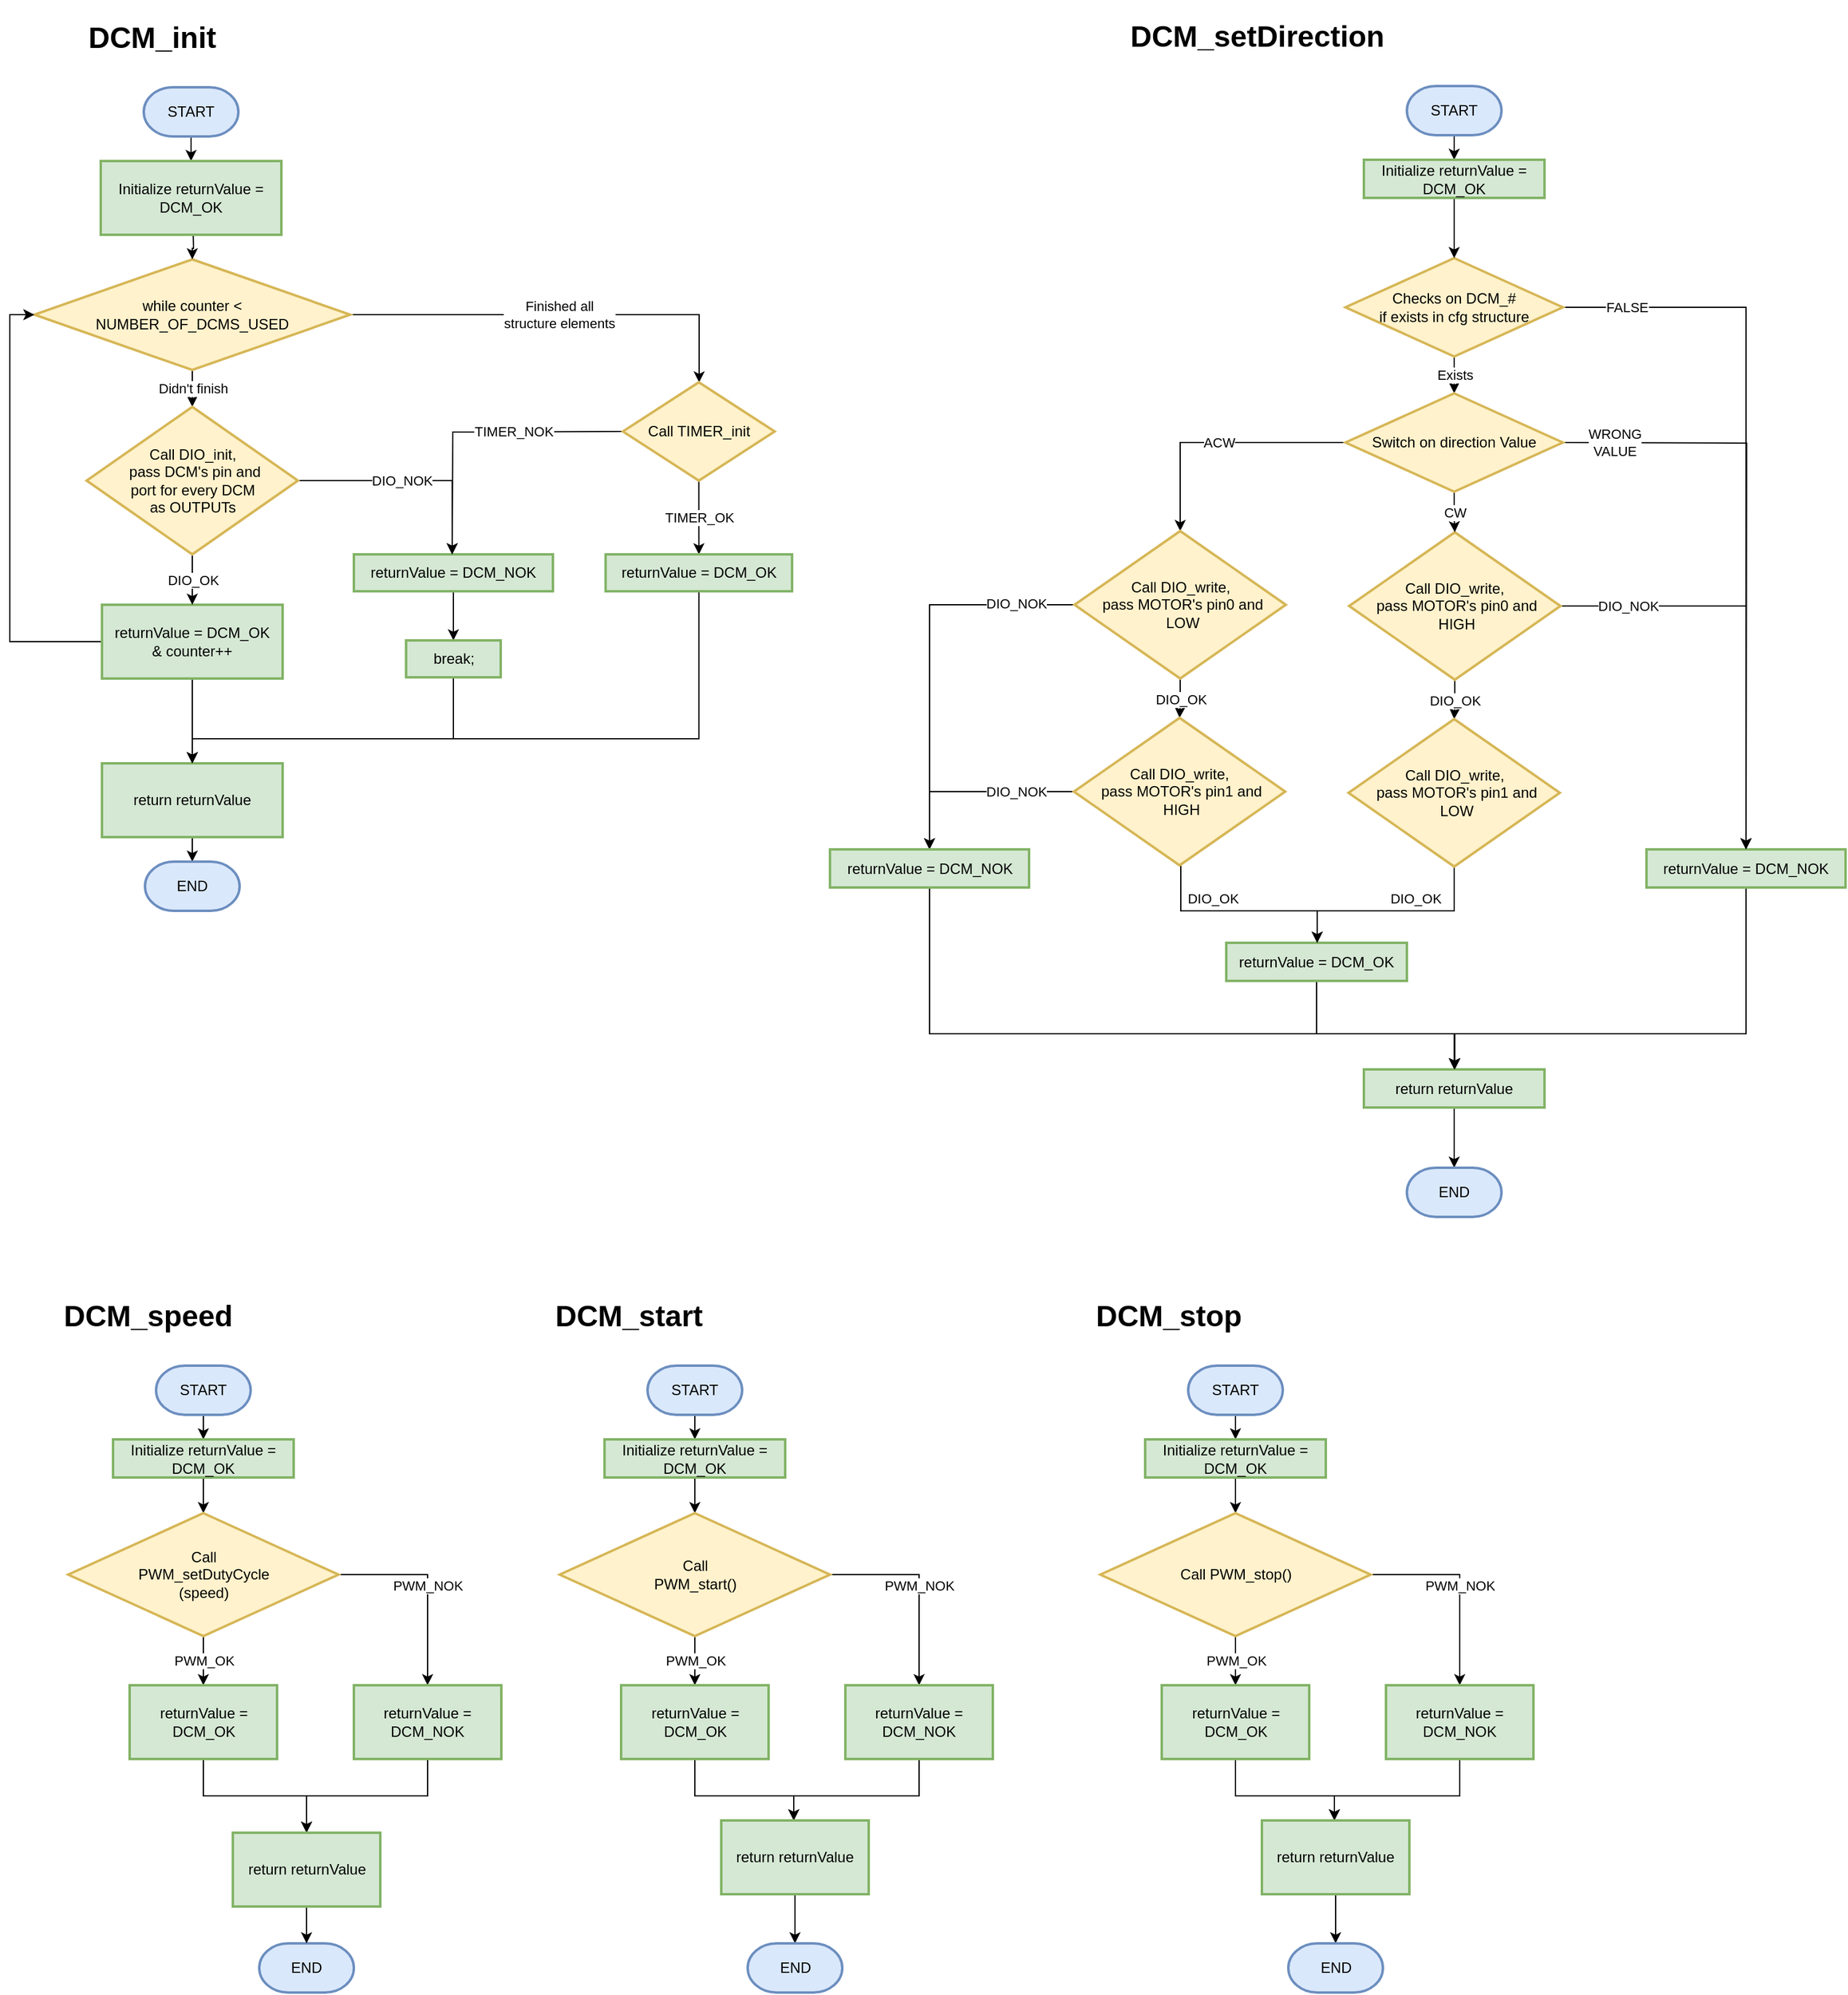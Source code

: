 <mxfile version="21.2.8" type="device">
  <diagram name="Page-1" id="h7wJhpdvngfzMZeWCJOA">
    <mxGraphModel dx="1136" dy="667" grid="1" gridSize="10" guides="1" tooltips="1" connect="1" arrows="1" fold="1" page="1" pageScale="1" pageWidth="850" pageHeight="1100" math="0" shadow="0">
      <root>
        <mxCell id="0" />
        <mxCell id="1" parent="0" />
        <mxCell id="jRf3LkXl489e5Nsgonk6-1" value="" style="edgeStyle=orthogonalEdgeStyle;rounded=0;orthogonalLoop=1;jettySize=auto;html=1;" parent="1" source="jRf3LkXl489e5Nsgonk6-2" target="jRf3LkXl489e5Nsgonk6-7" edge="1">
          <mxGeometry relative="1" as="geometry" />
        </mxCell>
        <mxCell id="jRf3LkXl489e5Nsgonk6-2" value="START" style="strokeWidth=2;html=1;shape=mxgraph.flowchart.terminator;whiteSpace=wrap;fillColor=#dae8fc;strokeColor=#6c8ebf;fontFamily=Helvetica;" parent="1" vertex="1">
          <mxGeometry x="150" y="100" width="77" height="40" as="geometry" />
        </mxCell>
        <mxCell id="jRf3LkXl489e5Nsgonk6-3" value="Didn&#39;t finish" style="edgeStyle=orthogonalEdgeStyle;rounded=0;orthogonalLoop=1;jettySize=auto;html=1;" parent="1" source="jRf3LkXl489e5Nsgonk6-5" target="jRf3LkXl489e5Nsgonk6-18" edge="1">
          <mxGeometry relative="1" as="geometry" />
        </mxCell>
        <mxCell id="jRf3LkXl489e5Nsgonk6-24" value="Finished all&lt;br&gt;structure elements" style="edgeStyle=orthogonalEdgeStyle;rounded=0;orthogonalLoop=1;jettySize=auto;html=1;" parent="1" source="jRf3LkXl489e5Nsgonk6-5" target="jRf3LkXl489e5Nsgonk6-23" edge="1">
          <mxGeometry relative="1" as="geometry">
            <Array as="points">
              <mxPoint x="602" y="285" />
            </Array>
          </mxGeometry>
        </mxCell>
        <mxCell id="jRf3LkXl489e5Nsgonk6-5" value="while counter &amp;lt; &lt;br&gt;NUMBER_OF_DCMS_USED" style="rhombus;whiteSpace=wrap;html=1;fillColor=#fff2cc;strokeColor=#d6b656;strokeWidth=2;fontFamily=Helvetica;" parent="1" vertex="1">
          <mxGeometry x="61" y="240" width="257" height="90" as="geometry" />
        </mxCell>
        <mxCell id="jRf3LkXl489e5Nsgonk6-6" value="" style="edgeStyle=orthogonalEdgeStyle;rounded=0;orthogonalLoop=1;jettySize=auto;html=1;" parent="1" target="jRf3LkXl489e5Nsgonk6-5" edge="1">
          <mxGeometry relative="1" as="geometry">
            <mxPoint x="190.0" y="210" as="sourcePoint" />
          </mxGeometry>
        </mxCell>
        <mxCell id="jRf3LkXl489e5Nsgonk6-7" value="Initialize returnValue = DCM_OK" style="whiteSpace=wrap;html=1;fillColor=#d5e8d4;strokeColor=#82b366;strokeWidth=2;fontFamily=Helvetica;" parent="1" vertex="1">
          <mxGeometry x="115" y="160" width="147" height="60" as="geometry" />
        </mxCell>
        <mxCell id="jRf3LkXl489e5Nsgonk6-8" value="&lt;h1&gt;DCM_init&lt;/h1&gt;" style="text;html=1;strokeColor=none;fillColor=none;spacing=5;spacingTop=-20;whiteSpace=wrap;overflow=hidden;rounded=0;" parent="1" vertex="1">
          <mxGeometry x="100" y="40" width="187" height="40" as="geometry" />
        </mxCell>
        <mxCell id="jRf3LkXl489e5Nsgonk6-9" style="edgeStyle=orthogonalEdgeStyle;rounded=0;orthogonalLoop=1;jettySize=auto;html=1;entryX=0;entryY=0.5;entryDx=0;entryDy=0;" parent="1" source="jRf3LkXl489e5Nsgonk6-10" target="jRf3LkXl489e5Nsgonk6-5" edge="1">
          <mxGeometry relative="1" as="geometry">
            <Array as="points">
              <mxPoint x="41" y="551" />
              <mxPoint x="41" y="285" />
            </Array>
          </mxGeometry>
        </mxCell>
        <mxCell id="jRf3LkXl489e5Nsgonk6-31" style="edgeStyle=orthogonalEdgeStyle;rounded=0;orthogonalLoop=1;jettySize=auto;html=1;" parent="1" source="jRf3LkXl489e5Nsgonk6-10" target="jRf3LkXl489e5Nsgonk6-12" edge="1">
          <mxGeometry relative="1" as="geometry" />
        </mxCell>
        <mxCell id="jRf3LkXl489e5Nsgonk6-10" value="returnValue = DCM_OK&lt;br&gt;&amp;amp; counter++" style="whiteSpace=wrap;html=1;fillColor=#d5e8d4;strokeColor=#82b366;strokeWidth=2;fontFamily=Helvetica;" parent="1" vertex="1">
          <mxGeometry x="116" y="521" width="147" height="60" as="geometry" />
        </mxCell>
        <mxCell id="jRf3LkXl489e5Nsgonk6-11" value="" style="edgeStyle=orthogonalEdgeStyle;rounded=0;orthogonalLoop=1;jettySize=auto;html=1;" parent="1" source="jRf3LkXl489e5Nsgonk6-12" target="jRf3LkXl489e5Nsgonk6-13" edge="1">
          <mxGeometry relative="1" as="geometry" />
        </mxCell>
        <mxCell id="jRf3LkXl489e5Nsgonk6-12" value="return returnValue" style="whiteSpace=wrap;html=1;fillColor=#d5e8d4;strokeColor=#82b366;strokeWidth=2;fontFamily=Helvetica;" parent="1" vertex="1">
          <mxGeometry x="116" y="650" width="147" height="60" as="geometry" />
        </mxCell>
        <mxCell id="jRf3LkXl489e5Nsgonk6-13" value="END" style="strokeWidth=2;html=1;shape=mxgraph.flowchart.terminator;whiteSpace=wrap;fillColor=#dae8fc;strokeColor=#6c8ebf;fontFamily=Helvetica;" parent="1" vertex="1">
          <mxGeometry x="151" y="730" width="77" height="40" as="geometry" />
        </mxCell>
        <mxCell id="jRf3LkXl489e5Nsgonk6-14" value="" style="edgeStyle=orthogonalEdgeStyle;rounded=0;orthogonalLoop=1;jettySize=auto;html=1;" parent="1" source="jRf3LkXl489e5Nsgonk6-15" target="jRf3LkXl489e5Nsgonk6-20" edge="1">
          <mxGeometry relative="1" as="geometry" />
        </mxCell>
        <mxCell id="jRf3LkXl489e5Nsgonk6-15" value="returnValue = DCM_NOK" style="whiteSpace=wrap;html=1;fillColor=#d5e8d4;strokeColor=#82b366;strokeWidth=2;" parent="1" vertex="1">
          <mxGeometry x="321" y="480" width="162" height="30" as="geometry" />
        </mxCell>
        <mxCell id="jRf3LkXl489e5Nsgonk6-16" value="DIO_OK" style="edgeStyle=orthogonalEdgeStyle;rounded=0;orthogonalLoop=1;jettySize=auto;html=1;" parent="1" source="jRf3LkXl489e5Nsgonk6-18" target="jRf3LkXl489e5Nsgonk6-10" edge="1">
          <mxGeometry relative="1" as="geometry" />
        </mxCell>
        <mxCell id="jRf3LkXl489e5Nsgonk6-17" value="DIO_NOK" style="edgeStyle=orthogonalEdgeStyle;rounded=0;orthogonalLoop=1;jettySize=auto;html=1;" parent="1" source="jRf3LkXl489e5Nsgonk6-18" target="jRf3LkXl489e5Nsgonk6-15" edge="1">
          <mxGeometry x="-0.089" relative="1" as="geometry">
            <Array as="points">
              <mxPoint x="401" y="420" />
            </Array>
            <mxPoint as="offset" />
          </mxGeometry>
        </mxCell>
        <mxCell id="jRf3LkXl489e5Nsgonk6-18" value="Call DIO_init,&lt;br&gt;&amp;nbsp;pass DCM&#39;s pin&amp;nbsp;and &lt;br&gt;port for every DCM&lt;br&gt;as OUTPUTs" style="rhombus;whiteSpace=wrap;html=1;fillColor=#fff2cc;strokeColor=#d6b656;strokeWidth=2;" parent="1" vertex="1">
          <mxGeometry x="103.5" y="360" width="172" height="120" as="geometry" />
        </mxCell>
        <mxCell id="jRf3LkXl489e5Nsgonk6-30" style="edgeStyle=orthogonalEdgeStyle;rounded=0;orthogonalLoop=1;jettySize=auto;html=1;entryX=0.5;entryY=0;entryDx=0;entryDy=0;" parent="1" source="jRf3LkXl489e5Nsgonk6-20" target="jRf3LkXl489e5Nsgonk6-12" edge="1">
          <mxGeometry relative="1" as="geometry">
            <Array as="points">
              <mxPoint x="402" y="630" />
              <mxPoint x="190" y="630" />
            </Array>
          </mxGeometry>
        </mxCell>
        <mxCell id="jRf3LkXl489e5Nsgonk6-20" value="break;" style="whiteSpace=wrap;html=1;fillColor=#d5e8d4;strokeColor=#82b366;strokeWidth=2;" parent="1" vertex="1">
          <mxGeometry x="363.5" y="550" width="77" height="30" as="geometry" />
        </mxCell>
        <mxCell id="jRf3LkXl489e5Nsgonk6-26" value="TIMER_NOK" style="edgeStyle=orthogonalEdgeStyle;rounded=0;orthogonalLoop=1;jettySize=auto;html=1;" parent="1" edge="1">
          <mxGeometry x="-0.252" relative="1" as="geometry">
            <mxPoint x="539.044" y="380.029" as="sourcePoint" />
            <mxPoint x="401" y="480" as="targetPoint" />
            <mxPoint as="offset" />
          </mxGeometry>
        </mxCell>
        <mxCell id="jRf3LkXl489e5Nsgonk6-28" value="TIMER_OK" style="edgeStyle=orthogonalEdgeStyle;rounded=0;orthogonalLoop=1;jettySize=auto;html=1;" parent="1" source="jRf3LkXl489e5Nsgonk6-23" target="jRf3LkXl489e5Nsgonk6-27" edge="1">
          <mxGeometry relative="1" as="geometry" />
        </mxCell>
        <mxCell id="jRf3LkXl489e5Nsgonk6-23" value="Call TIMER_init" style="rhombus;whiteSpace=wrap;html=1;fillColor=#fff2cc;strokeColor=#d6b656;strokeWidth=2;" parent="1" vertex="1">
          <mxGeometry x="540" y="340" width="123.5" height="80" as="geometry" />
        </mxCell>
        <mxCell id="jRf3LkXl489e5Nsgonk6-29" style="edgeStyle=orthogonalEdgeStyle;rounded=0;orthogonalLoop=1;jettySize=auto;html=1;entryX=0.5;entryY=0;entryDx=0;entryDy=0;" parent="1" source="jRf3LkXl489e5Nsgonk6-27" target="jRf3LkXl489e5Nsgonk6-12" edge="1">
          <mxGeometry relative="1" as="geometry">
            <Array as="points">
              <mxPoint x="602" y="630" />
              <mxPoint x="190" y="630" />
            </Array>
          </mxGeometry>
        </mxCell>
        <mxCell id="jRf3LkXl489e5Nsgonk6-27" value="returnValue = DCM_OK" style="whiteSpace=wrap;html=1;fillColor=#d5e8d4;strokeColor=#82b366;strokeWidth=2;" parent="1" vertex="1">
          <mxGeometry x="525.88" y="480" width="151.75" height="30" as="geometry" />
        </mxCell>
        <mxCell id="jRf3LkXl489e5Nsgonk6-32" value="" style="edgeStyle=orthogonalEdgeStyle;rounded=0;orthogonalLoop=1;jettySize=auto;html=1;" parent="1" source="jRf3LkXl489e5Nsgonk6-33" target="jRf3LkXl489e5Nsgonk6-38" edge="1">
          <mxGeometry relative="1" as="geometry" />
        </mxCell>
        <mxCell id="jRf3LkXl489e5Nsgonk6-33" value="START" style="strokeWidth=2;html=1;shape=mxgraph.flowchart.terminator;whiteSpace=wrap;fillColor=#dae8fc;strokeColor=#6c8ebf;fontFamily=Helvetica;" parent="1" vertex="1">
          <mxGeometry x="1178" y="99" width="77" height="40" as="geometry" />
        </mxCell>
        <mxCell id="jRf3LkXl489e5Nsgonk6-34" value="FALSE" style="edgeStyle=orthogonalEdgeStyle;rounded=0;orthogonalLoop=1;jettySize=auto;html=1;" parent="1" source="jRf3LkXl489e5Nsgonk6-36" target="jRf3LkXl489e5Nsgonk6-46" edge="1">
          <mxGeometry x="-0.824" relative="1" as="geometry">
            <mxPoint as="offset" />
          </mxGeometry>
        </mxCell>
        <mxCell id="jRf3LkXl489e5Nsgonk6-51" value="Exists" style="edgeStyle=orthogonalEdgeStyle;rounded=0;orthogonalLoop=1;jettySize=auto;html=1;" parent="1" source="jRf3LkXl489e5Nsgonk6-36" target="jRf3LkXl489e5Nsgonk6-50" edge="1">
          <mxGeometry relative="1" as="geometry" />
        </mxCell>
        <mxCell id="jRf3LkXl489e5Nsgonk6-36" value="Checks on DCM_#&lt;br&gt;if exists in cfg structure" style="rhombus;whiteSpace=wrap;html=1;fillColor=#fff2cc;strokeColor=#d6b656;strokeWidth=2;fontFamily=Helvetica;" parent="1" vertex="1">
          <mxGeometry x="1128" y="239" width="177" height="80" as="geometry" />
        </mxCell>
        <mxCell id="jRf3LkXl489e5Nsgonk6-65" value="" style="edgeStyle=orthogonalEdgeStyle;rounded=0;orthogonalLoop=1;jettySize=auto;html=1;" parent="1" source="jRf3LkXl489e5Nsgonk6-38" target="jRf3LkXl489e5Nsgonk6-36" edge="1">
          <mxGeometry relative="1" as="geometry" />
        </mxCell>
        <mxCell id="jRf3LkXl489e5Nsgonk6-38" value="Initialize returnValue = DCM_OK" style="whiteSpace=wrap;html=1;fillColor=#d5e8d4;strokeColor=#82b366;strokeWidth=2;fontFamily=Helvetica;" parent="1" vertex="1">
          <mxGeometry x="1143" y="159" width="147" height="31" as="geometry" />
        </mxCell>
        <mxCell id="jRf3LkXl489e5Nsgonk6-39" value="&lt;h1&gt;DCM_setDirection&lt;/h1&gt;" style="text;html=1;strokeColor=none;fillColor=none;spacing=5;spacingTop=-20;whiteSpace=wrap;overflow=hidden;rounded=0;" parent="1" vertex="1">
          <mxGeometry x="948" y="39" width="279" height="40" as="geometry" />
        </mxCell>
        <mxCell id="jRf3LkXl489e5Nsgonk6-40" value="" style="edgeStyle=orthogonalEdgeStyle;rounded=0;orthogonalLoop=1;jettySize=auto;html=1;" parent="1" source="jRf3LkXl489e5Nsgonk6-41" target="jRf3LkXl489e5Nsgonk6-43" edge="1">
          <mxGeometry relative="1" as="geometry">
            <Array as="points">
              <mxPoint x="1105" y="870" />
              <mxPoint x="1217" y="870" />
            </Array>
          </mxGeometry>
        </mxCell>
        <mxCell id="jRf3LkXl489e5Nsgonk6-41" value="returnValue = DCM_OK" style="whiteSpace=wrap;html=1;fillColor=#d5e8d4;strokeColor=#82b366;strokeWidth=2;fontFamily=Helvetica;" parent="1" vertex="1">
          <mxGeometry x="1031" y="796" width="147" height="31" as="geometry" />
        </mxCell>
        <mxCell id="jRf3LkXl489e5Nsgonk6-42" value="" style="edgeStyle=orthogonalEdgeStyle;rounded=0;orthogonalLoop=1;jettySize=auto;html=1;" parent="1" source="jRf3LkXl489e5Nsgonk6-43" target="jRf3LkXl489e5Nsgonk6-44" edge="1">
          <mxGeometry relative="1" as="geometry" />
        </mxCell>
        <mxCell id="jRf3LkXl489e5Nsgonk6-43" value="return returnValue" style="whiteSpace=wrap;html=1;fillColor=#d5e8d4;strokeColor=#82b366;strokeWidth=2;fontFamily=Helvetica;" parent="1" vertex="1">
          <mxGeometry x="1143" y="899" width="147" height="31" as="geometry" />
        </mxCell>
        <mxCell id="jRf3LkXl489e5Nsgonk6-44" value="END" style="strokeWidth=2;html=1;shape=mxgraph.flowchart.terminator;whiteSpace=wrap;fillColor=#dae8fc;strokeColor=#6c8ebf;fontFamily=Helvetica;" parent="1" vertex="1">
          <mxGeometry x="1178" y="979" width="77" height="40" as="geometry" />
        </mxCell>
        <mxCell id="jRf3LkXl489e5Nsgonk6-64" style="edgeStyle=orthogonalEdgeStyle;rounded=0;orthogonalLoop=1;jettySize=auto;html=1;" parent="1" source="jRf3LkXl489e5Nsgonk6-46" target="jRf3LkXl489e5Nsgonk6-43" edge="1">
          <mxGeometry relative="1" as="geometry">
            <Array as="points">
              <mxPoint x="1454" y="870" />
              <mxPoint x="1217" y="870" />
            </Array>
          </mxGeometry>
        </mxCell>
        <mxCell id="jRf3LkXl489e5Nsgonk6-46" value="returnValue = DCM_NOK" style="whiteSpace=wrap;html=1;fillColor=#d5e8d4;strokeColor=#82b366;strokeWidth=2;" parent="1" vertex="1">
          <mxGeometry x="1373" y="720" width="162" height="31" as="geometry" />
        </mxCell>
        <mxCell id="jRf3LkXl489e5Nsgonk6-48" value="DIO_NOK&lt;br&gt;" style="edgeStyle=orthogonalEdgeStyle;rounded=0;orthogonalLoop=1;jettySize=auto;html=1;" parent="1" source="jRf3LkXl489e5Nsgonk6-49" target="jRf3LkXl489e5Nsgonk6-46" edge="1">
          <mxGeometry x="-0.691" relative="1" as="geometry">
            <mxPoint x="1159.925" y="513.053" as="sourcePoint" />
            <mxPoint x="1284" y="570" as="targetPoint" />
            <Array as="points">
              <mxPoint x="1454" y="522" />
            </Array>
            <mxPoint x="1" as="offset" />
          </mxGeometry>
        </mxCell>
        <mxCell id="jRf3LkXl489e5Nsgonk6-55" value="DIO_OK" style="edgeStyle=orthogonalEdgeStyle;rounded=0;orthogonalLoop=1;jettySize=auto;html=1;" parent="1" source="jRf3LkXl489e5Nsgonk6-49" target="jRf3LkXl489e5Nsgonk6-54" edge="1">
          <mxGeometry relative="1" as="geometry" />
        </mxCell>
        <mxCell id="jRf3LkXl489e5Nsgonk6-49" value="Call DIO_write,&lt;br&gt;&amp;nbsp;pass MOTOR&#39;s pin0 and&lt;br&gt;&amp;nbsp;HIGH" style="rhombus;whiteSpace=wrap;html=1;fillColor=#fff2cc;strokeColor=#d6b656;strokeWidth=2;" parent="1" vertex="1">
          <mxGeometry x="1131" y="462" width="172" height="120" as="geometry" />
        </mxCell>
        <mxCell id="jRf3LkXl489e5Nsgonk6-52" value="CW" style="edgeStyle=orthogonalEdgeStyle;rounded=0;orthogonalLoop=1;jettySize=auto;html=1;" parent="1" source="jRf3LkXl489e5Nsgonk6-50" target="jRf3LkXl489e5Nsgonk6-49" edge="1">
          <mxGeometry relative="1" as="geometry" />
        </mxCell>
        <mxCell id="jRf3LkXl489e5Nsgonk6-53" value="WRONG&lt;br&gt;VALUE" style="edgeStyle=orthogonalEdgeStyle;rounded=0;orthogonalLoop=1;jettySize=auto;html=1;" parent="1" edge="1">
          <mxGeometry x="-0.825" relative="1" as="geometry">
            <mxPoint x="1305.0" y="389" as="sourcePoint" />
            <mxPoint x="1454.0" y="720.0" as="targetPoint" />
            <mxPoint as="offset" />
          </mxGeometry>
        </mxCell>
        <mxCell id="jRf3LkXl489e5Nsgonk6-59" value="ACW" style="edgeStyle=orthogonalEdgeStyle;rounded=0;orthogonalLoop=1;jettySize=auto;html=1;" parent="1" source="jRf3LkXl489e5Nsgonk6-50" target="jRf3LkXl489e5Nsgonk6-57" edge="1">
          <mxGeometry relative="1" as="geometry" />
        </mxCell>
        <mxCell id="jRf3LkXl489e5Nsgonk6-50" value="Switch on direction Value" style="rhombus;whiteSpace=wrap;html=1;fillColor=#fff2cc;strokeColor=#d6b656;strokeWidth=2;fontFamily=Helvetica;" parent="1" vertex="1">
          <mxGeometry x="1128" y="349" width="177" height="80" as="geometry" />
        </mxCell>
        <mxCell id="jRf3LkXl489e5Nsgonk6-63" value="DIO_OK&lt;br&gt;" style="edgeStyle=orthogonalEdgeStyle;rounded=0;orthogonalLoop=1;jettySize=auto;html=1;" parent="1" source="jRf3LkXl489e5Nsgonk6-54" target="jRf3LkXl489e5Nsgonk6-41" edge="1">
          <mxGeometry x="-0.217" y="-10" relative="1" as="geometry">
            <Array as="points">
              <mxPoint x="1217" y="770" />
              <mxPoint x="1105" y="770" />
            </Array>
            <mxPoint as="offset" />
          </mxGeometry>
        </mxCell>
        <mxCell id="jRf3LkXl489e5Nsgonk6-54" value="Call DIO_write,&lt;br&gt;&amp;nbsp;pass MOTOR&#39;s pin1 and&lt;br&gt;&amp;nbsp;LOW" style="rhombus;whiteSpace=wrap;html=1;fillColor=#fff2cc;strokeColor=#d6b656;strokeWidth=2;" parent="1" vertex="1">
          <mxGeometry x="1130.5" y="614" width="172" height="120" as="geometry" />
        </mxCell>
        <mxCell id="jRf3LkXl489e5Nsgonk6-56" value="DIO_OK" style="edgeStyle=orthogonalEdgeStyle;rounded=0;orthogonalLoop=1;jettySize=auto;html=1;" parent="1" source="jRf3LkXl489e5Nsgonk6-57" target="jRf3LkXl489e5Nsgonk6-58" edge="1">
          <mxGeometry relative="1" as="geometry" />
        </mxCell>
        <mxCell id="rYDkB8w7d_W1EDtp0ccx-15" value="DIO_NOK" style="edgeStyle=orthogonalEdgeStyle;rounded=0;orthogonalLoop=1;jettySize=auto;html=1;exitX=0;exitY=0.5;exitDx=0;exitDy=0;entryX=0.5;entryY=0;entryDx=0;entryDy=0;" edge="1" parent="1" source="jRf3LkXl489e5Nsgonk6-57" target="rYDkB8w7d_W1EDtp0ccx-14">
          <mxGeometry x="-0.7" y="-1" relative="1" as="geometry">
            <mxPoint as="offset" />
          </mxGeometry>
        </mxCell>
        <mxCell id="jRf3LkXl489e5Nsgonk6-57" value="Call DIO_write,&lt;br&gt;&amp;nbsp;pass MOTOR&#39;s pin0 and&lt;br&gt;&amp;nbsp;LOW" style="rhombus;whiteSpace=wrap;html=1;fillColor=#fff2cc;strokeColor=#d6b656;strokeWidth=2;" parent="1" vertex="1">
          <mxGeometry x="907.5" y="461" width="172" height="120" as="geometry" />
        </mxCell>
        <mxCell id="jRf3LkXl489e5Nsgonk6-62" value="DIO_OK" style="edgeStyle=orthogonalEdgeStyle;rounded=0;orthogonalLoop=1;jettySize=auto;html=1;exitX=0.5;exitY=1;exitDx=0;exitDy=0;" parent="1" source="jRf3LkXl489e5Nsgonk6-58" edge="1">
          <mxGeometry x="-0.274" y="10" relative="1" as="geometry">
            <mxPoint x="994.0" y="733.0" as="sourcePoint" />
            <mxPoint x="1105.0" y="796" as="targetPoint" />
            <Array as="points">
              <mxPoint x="994" y="733" />
              <mxPoint x="994" y="770" />
              <mxPoint x="1105" y="770" />
            </Array>
            <mxPoint as="offset" />
          </mxGeometry>
        </mxCell>
        <mxCell id="rYDkB8w7d_W1EDtp0ccx-17" value="DIO_NOK" style="edgeStyle=orthogonalEdgeStyle;rounded=0;orthogonalLoop=1;jettySize=auto;html=1;exitX=0;exitY=0.5;exitDx=0;exitDy=0;entryX=0.5;entryY=0;entryDx=0;entryDy=0;" edge="1" parent="1" source="jRf3LkXl489e5Nsgonk6-58" target="rYDkB8w7d_W1EDtp0ccx-14">
          <mxGeometry x="-0.428" relative="1" as="geometry">
            <mxPoint as="offset" />
          </mxGeometry>
        </mxCell>
        <mxCell id="jRf3LkXl489e5Nsgonk6-58" value="Call DIO_write,&lt;br&gt;&amp;nbsp;pass MOTOR&#39;s pin1 and&lt;br&gt;&amp;nbsp;HIGH" style="rhombus;whiteSpace=wrap;html=1;fillColor=#fff2cc;strokeColor=#d6b656;strokeWidth=2;" parent="1" vertex="1">
          <mxGeometry x="907" y="613" width="172" height="120" as="geometry" />
        </mxCell>
        <mxCell id="jRf3LkXl489e5Nsgonk6-72" value="" style="edgeStyle=orthogonalEdgeStyle;rounded=0;orthogonalLoop=1;jettySize=auto;html=1;" parent="1" source="jRf3LkXl489e5Nsgonk6-73" target="jRf3LkXl489e5Nsgonk6-76" edge="1">
          <mxGeometry relative="1" as="geometry" />
        </mxCell>
        <mxCell id="jRf3LkXl489e5Nsgonk6-73" value="START" style="strokeWidth=2;html=1;shape=mxgraph.flowchart.terminator;whiteSpace=wrap;fillColor=#dae8fc;strokeColor=#6c8ebf;fontFamily=Helvetica;" parent="1" vertex="1">
          <mxGeometry x="160" y="1140" width="77" height="40" as="geometry" />
        </mxCell>
        <mxCell id="jRf3LkXl489e5Nsgonk6-80" value="" style="edgeStyle=orthogonalEdgeStyle;rounded=0;orthogonalLoop=1;jettySize=auto;html=1;" parent="1" source="jRf3LkXl489e5Nsgonk6-76" target="jRf3LkXl489e5Nsgonk6-78" edge="1">
          <mxGeometry relative="1" as="geometry" />
        </mxCell>
        <mxCell id="jRf3LkXl489e5Nsgonk6-76" value="Initialize returnValue = DCM_OK" style="whiteSpace=wrap;html=1;fillColor=#d5e8d4;strokeColor=#82b366;strokeWidth=2;fontFamily=Helvetica;" parent="1" vertex="1">
          <mxGeometry x="125" y="1200" width="147" height="31" as="geometry" />
        </mxCell>
        <mxCell id="jRf3LkXl489e5Nsgonk6-77" value="&lt;h1&gt;DCM_speed&lt;/h1&gt;" style="text;html=1;strokeColor=none;fillColor=none;spacing=5;spacingTop=-20;whiteSpace=wrap;overflow=hidden;rounded=0;" parent="1" vertex="1">
          <mxGeometry x="80" y="1080" width="279" height="40" as="geometry" />
        </mxCell>
        <mxCell id="jRf3LkXl489e5Nsgonk6-82" value="PWM_NOK" style="edgeStyle=orthogonalEdgeStyle;rounded=0;orthogonalLoop=1;jettySize=auto;html=1;" parent="1" source="jRf3LkXl489e5Nsgonk6-78" target="jRf3LkXl489e5Nsgonk6-81" edge="1">
          <mxGeometry relative="1" as="geometry" />
        </mxCell>
        <mxCell id="jRf3LkXl489e5Nsgonk6-84" value="PWM_OK" style="edgeStyle=orthogonalEdgeStyle;rounded=0;orthogonalLoop=1;jettySize=auto;html=1;" parent="1" source="jRf3LkXl489e5Nsgonk6-78" target="jRf3LkXl489e5Nsgonk6-83" edge="1">
          <mxGeometry relative="1" as="geometry" />
        </mxCell>
        <mxCell id="jRf3LkXl489e5Nsgonk6-78" value="Call &lt;br&gt;PWM_setDutyCycle&lt;br&gt;(speed)" style="rhombus;whiteSpace=wrap;html=1;fillColor=#fff2cc;strokeColor=#d6b656;strokeWidth=2;fontFamily=Helvetica;" parent="1" vertex="1">
          <mxGeometry x="88.5" y="1260" width="220" height="100" as="geometry" />
        </mxCell>
        <mxCell id="rYDkB8w7d_W1EDtp0ccx-3" style="edgeStyle=orthogonalEdgeStyle;rounded=0;orthogonalLoop=1;jettySize=auto;html=1;" edge="1" parent="1" source="jRf3LkXl489e5Nsgonk6-81" target="rYDkB8w7d_W1EDtp0ccx-2">
          <mxGeometry relative="1" as="geometry" />
        </mxCell>
        <mxCell id="jRf3LkXl489e5Nsgonk6-81" value="returnValue = DCM_NOK" style="whiteSpace=wrap;html=1;fillColor=#d5e8d4;strokeColor=#82b366;strokeWidth=2;" parent="1" vertex="1">
          <mxGeometry x="321" y="1400" width="120" height="60" as="geometry" />
        </mxCell>
        <mxCell id="rYDkB8w7d_W1EDtp0ccx-4" style="edgeStyle=orthogonalEdgeStyle;rounded=0;orthogonalLoop=1;jettySize=auto;html=1;" edge="1" parent="1" source="jRf3LkXl489e5Nsgonk6-83" target="rYDkB8w7d_W1EDtp0ccx-2">
          <mxGeometry relative="1" as="geometry" />
        </mxCell>
        <mxCell id="jRf3LkXl489e5Nsgonk6-83" value="returnValue = DCM_OK" style="whiteSpace=wrap;html=1;fillColor=#d5e8d4;strokeColor=#82b366;strokeWidth=2;" parent="1" vertex="1">
          <mxGeometry x="138.5" y="1400" width="120" height="60" as="geometry" />
        </mxCell>
        <mxCell id="jRf3LkXl489e5Nsgonk6-85" value="END" style="strokeWidth=2;html=1;shape=mxgraph.flowchart.terminator;whiteSpace=wrap;fillColor=#dae8fc;strokeColor=#6c8ebf;fontFamily=Helvetica;" parent="1" vertex="1">
          <mxGeometry x="244" y="1610" width="77" height="40" as="geometry" />
        </mxCell>
        <mxCell id="jRf3LkXl489e5Nsgonk6-88" value="" style="edgeStyle=orthogonalEdgeStyle;rounded=0;orthogonalLoop=1;jettySize=auto;html=1;" parent="1" source="jRf3LkXl489e5Nsgonk6-89" target="jRf3LkXl489e5Nsgonk6-91" edge="1">
          <mxGeometry relative="1" as="geometry" />
        </mxCell>
        <mxCell id="jRf3LkXl489e5Nsgonk6-89" value="START" style="strokeWidth=2;html=1;shape=mxgraph.flowchart.terminator;whiteSpace=wrap;fillColor=#dae8fc;strokeColor=#6c8ebf;fontFamily=Helvetica;" parent="1" vertex="1">
          <mxGeometry x="560" y="1140" width="77" height="40" as="geometry" />
        </mxCell>
        <mxCell id="jRf3LkXl489e5Nsgonk6-90" value="" style="edgeStyle=orthogonalEdgeStyle;rounded=0;orthogonalLoop=1;jettySize=auto;html=1;" parent="1" source="jRf3LkXl489e5Nsgonk6-91" target="jRf3LkXl489e5Nsgonk6-95" edge="1">
          <mxGeometry relative="1" as="geometry" />
        </mxCell>
        <mxCell id="jRf3LkXl489e5Nsgonk6-91" value="Initialize returnValue = DCM_OK" style="whiteSpace=wrap;html=1;fillColor=#d5e8d4;strokeColor=#82b366;strokeWidth=2;fontFamily=Helvetica;" parent="1" vertex="1">
          <mxGeometry x="525" y="1200" width="147" height="31" as="geometry" />
        </mxCell>
        <mxCell id="jRf3LkXl489e5Nsgonk6-92" value="&lt;h1&gt;DCM_start&lt;/h1&gt;" style="text;html=1;strokeColor=none;fillColor=none;spacing=5;spacingTop=-20;whiteSpace=wrap;overflow=hidden;rounded=0;" parent="1" vertex="1">
          <mxGeometry x="480" y="1080" width="279" height="40" as="geometry" />
        </mxCell>
        <mxCell id="jRf3LkXl489e5Nsgonk6-93" value="PWM_NOK" style="edgeStyle=orthogonalEdgeStyle;rounded=0;orthogonalLoop=1;jettySize=auto;html=1;" parent="1" source="jRf3LkXl489e5Nsgonk6-95" target="jRf3LkXl489e5Nsgonk6-97" edge="1">
          <mxGeometry relative="1" as="geometry" />
        </mxCell>
        <mxCell id="jRf3LkXl489e5Nsgonk6-94" value="PWM_OK" style="edgeStyle=orthogonalEdgeStyle;rounded=0;orthogonalLoop=1;jettySize=auto;html=1;" parent="1" source="jRf3LkXl489e5Nsgonk6-95" target="jRf3LkXl489e5Nsgonk6-99" edge="1">
          <mxGeometry relative="1" as="geometry" />
        </mxCell>
        <mxCell id="jRf3LkXl489e5Nsgonk6-95" value="Call &lt;br&gt;PWM_start()" style="rhombus;whiteSpace=wrap;html=1;fillColor=#fff2cc;strokeColor=#d6b656;strokeWidth=2;fontFamily=Helvetica;" parent="1" vertex="1">
          <mxGeometry x="488.5" y="1260" width="220" height="100" as="geometry" />
        </mxCell>
        <mxCell id="jRf3LkXl489e5Nsgonk6-96" style="edgeStyle=orthogonalEdgeStyle;rounded=0;orthogonalLoop=1;jettySize=auto;html=1;" parent="1" source="jRf3LkXl489e5Nsgonk6-97" edge="1">
          <mxGeometry relative="1" as="geometry">
            <Array as="points">
              <mxPoint x="781" y="1490" />
              <mxPoint x="679" y="1490" />
            </Array>
            <mxPoint x="679" y="1510" as="targetPoint" />
          </mxGeometry>
        </mxCell>
        <mxCell id="jRf3LkXl489e5Nsgonk6-97" value="returnValue = DCM_NOK" style="whiteSpace=wrap;html=1;fillColor=#d5e8d4;strokeColor=#82b366;strokeWidth=2;" parent="1" vertex="1">
          <mxGeometry x="721" y="1400" width="120" height="60" as="geometry" />
        </mxCell>
        <mxCell id="jRf3LkXl489e5Nsgonk6-98" style="edgeStyle=orthogonalEdgeStyle;rounded=0;orthogonalLoop=1;jettySize=auto;html=1;" parent="1" source="jRf3LkXl489e5Nsgonk6-99" edge="1">
          <mxGeometry relative="1" as="geometry">
            <Array as="points">
              <mxPoint x="599" y="1490" />
              <mxPoint x="679" y="1490" />
            </Array>
            <mxPoint x="679" y="1510" as="targetPoint" />
          </mxGeometry>
        </mxCell>
        <mxCell id="jRf3LkXl489e5Nsgonk6-99" value="returnValue = DCM_OK" style="whiteSpace=wrap;html=1;fillColor=#d5e8d4;strokeColor=#82b366;strokeWidth=2;" parent="1" vertex="1">
          <mxGeometry x="538.5" y="1400" width="120" height="60" as="geometry" />
        </mxCell>
        <mxCell id="jRf3LkXl489e5Nsgonk6-101" value="" style="edgeStyle=orthogonalEdgeStyle;rounded=0;orthogonalLoop=1;jettySize=auto;html=1;" parent="1" source="jRf3LkXl489e5Nsgonk6-102" target="jRf3LkXl489e5Nsgonk6-104" edge="1">
          <mxGeometry relative="1" as="geometry" />
        </mxCell>
        <mxCell id="jRf3LkXl489e5Nsgonk6-102" value="START" style="strokeWidth=2;html=1;shape=mxgraph.flowchart.terminator;whiteSpace=wrap;fillColor=#dae8fc;strokeColor=#6c8ebf;fontFamily=Helvetica;" parent="1" vertex="1">
          <mxGeometry x="1000" y="1140" width="77" height="40" as="geometry" />
        </mxCell>
        <mxCell id="jRf3LkXl489e5Nsgonk6-103" value="" style="edgeStyle=orthogonalEdgeStyle;rounded=0;orthogonalLoop=1;jettySize=auto;html=1;" parent="1" source="jRf3LkXl489e5Nsgonk6-104" target="jRf3LkXl489e5Nsgonk6-108" edge="1">
          <mxGeometry relative="1" as="geometry" />
        </mxCell>
        <mxCell id="jRf3LkXl489e5Nsgonk6-104" value="Initialize returnValue = DCM_OK" style="whiteSpace=wrap;html=1;fillColor=#d5e8d4;strokeColor=#82b366;strokeWidth=2;fontFamily=Helvetica;" parent="1" vertex="1">
          <mxGeometry x="965" y="1200" width="147" height="31" as="geometry" />
        </mxCell>
        <mxCell id="jRf3LkXl489e5Nsgonk6-105" value="&lt;h1&gt;DCM_stop&lt;/h1&gt;" style="text;html=1;strokeColor=none;fillColor=none;spacing=5;spacingTop=-20;whiteSpace=wrap;overflow=hidden;rounded=0;" parent="1" vertex="1">
          <mxGeometry x="920" y="1080" width="279" height="40" as="geometry" />
        </mxCell>
        <mxCell id="jRf3LkXl489e5Nsgonk6-106" value="PWM_NOK" style="edgeStyle=orthogonalEdgeStyle;rounded=0;orthogonalLoop=1;jettySize=auto;html=1;" parent="1" source="jRf3LkXl489e5Nsgonk6-108" target="jRf3LkXl489e5Nsgonk6-110" edge="1">
          <mxGeometry relative="1" as="geometry" />
        </mxCell>
        <mxCell id="jRf3LkXl489e5Nsgonk6-107" value="PWM_OK" style="edgeStyle=orthogonalEdgeStyle;rounded=0;orthogonalLoop=1;jettySize=auto;html=1;" parent="1" source="jRf3LkXl489e5Nsgonk6-108" target="jRf3LkXl489e5Nsgonk6-112" edge="1">
          <mxGeometry relative="1" as="geometry" />
        </mxCell>
        <mxCell id="jRf3LkXl489e5Nsgonk6-108" value="Call PWM_stop()" style="rhombus;whiteSpace=wrap;html=1;fillColor=#fff2cc;strokeColor=#d6b656;strokeWidth=2;fontFamily=Helvetica;" parent="1" vertex="1">
          <mxGeometry x="928.5" y="1260" width="220" height="100" as="geometry" />
        </mxCell>
        <mxCell id="jRf3LkXl489e5Nsgonk6-109" style="edgeStyle=orthogonalEdgeStyle;rounded=0;orthogonalLoop=1;jettySize=auto;html=1;" parent="1" source="jRf3LkXl489e5Nsgonk6-110" edge="1">
          <mxGeometry relative="1" as="geometry">
            <Array as="points">
              <mxPoint x="1221" y="1490" />
              <mxPoint x="1119" y="1490" />
            </Array>
            <mxPoint x="1119" y="1510" as="targetPoint" />
          </mxGeometry>
        </mxCell>
        <mxCell id="jRf3LkXl489e5Nsgonk6-110" value="returnValue = DCM_NOK" style="whiteSpace=wrap;html=1;fillColor=#d5e8d4;strokeColor=#82b366;strokeWidth=2;" parent="1" vertex="1">
          <mxGeometry x="1161" y="1400" width="120" height="60" as="geometry" />
        </mxCell>
        <mxCell id="jRf3LkXl489e5Nsgonk6-111" style="edgeStyle=orthogonalEdgeStyle;rounded=0;orthogonalLoop=1;jettySize=auto;html=1;" parent="1" source="jRf3LkXl489e5Nsgonk6-112" edge="1">
          <mxGeometry relative="1" as="geometry">
            <Array as="points">
              <mxPoint x="1039" y="1490" />
              <mxPoint x="1119" y="1490" />
            </Array>
            <mxPoint x="1119" y="1510" as="targetPoint" />
          </mxGeometry>
        </mxCell>
        <mxCell id="jRf3LkXl489e5Nsgonk6-112" value="returnValue = DCM_OK" style="whiteSpace=wrap;html=1;fillColor=#d5e8d4;strokeColor=#82b366;strokeWidth=2;" parent="1" vertex="1">
          <mxGeometry x="978.5" y="1400" width="120" height="60" as="geometry" />
        </mxCell>
        <mxCell id="rYDkB8w7d_W1EDtp0ccx-5" style="edgeStyle=orthogonalEdgeStyle;rounded=0;orthogonalLoop=1;jettySize=auto;html=1;" edge="1" parent="1" source="rYDkB8w7d_W1EDtp0ccx-2" target="jRf3LkXl489e5Nsgonk6-85">
          <mxGeometry relative="1" as="geometry" />
        </mxCell>
        <mxCell id="rYDkB8w7d_W1EDtp0ccx-2" value="return returnValue" style="whiteSpace=wrap;html=1;fillColor=#d5e8d4;strokeColor=#82b366;strokeWidth=2;" vertex="1" parent="1">
          <mxGeometry x="222.5" y="1520" width="120" height="60" as="geometry" />
        </mxCell>
        <mxCell id="rYDkB8w7d_W1EDtp0ccx-8" value="" style="edgeStyle=orthogonalEdgeStyle;rounded=0;orthogonalLoop=1;jettySize=auto;html=1;" edge="1" parent="1" source="rYDkB8w7d_W1EDtp0ccx-6" target="rYDkB8w7d_W1EDtp0ccx-7">
          <mxGeometry relative="1" as="geometry" />
        </mxCell>
        <mxCell id="rYDkB8w7d_W1EDtp0ccx-6" value="return returnValue" style="whiteSpace=wrap;html=1;fillColor=#d5e8d4;strokeColor=#82b366;strokeWidth=2;" vertex="1" parent="1">
          <mxGeometry x="620" y="1510" width="120" height="60" as="geometry" />
        </mxCell>
        <mxCell id="rYDkB8w7d_W1EDtp0ccx-7" value="END" style="strokeWidth=2;html=1;shape=mxgraph.flowchart.terminator;whiteSpace=wrap;fillColor=#dae8fc;strokeColor=#6c8ebf;fontFamily=Helvetica;" vertex="1" parent="1">
          <mxGeometry x="641.5" y="1610" width="77" height="40" as="geometry" />
        </mxCell>
        <mxCell id="rYDkB8w7d_W1EDtp0ccx-13" value="" style="edgeStyle=orthogonalEdgeStyle;rounded=0;orthogonalLoop=1;jettySize=auto;html=1;" edge="1" parent="1" source="rYDkB8w7d_W1EDtp0ccx-9" target="rYDkB8w7d_W1EDtp0ccx-12">
          <mxGeometry relative="1" as="geometry" />
        </mxCell>
        <mxCell id="rYDkB8w7d_W1EDtp0ccx-9" value="return returnValue" style="whiteSpace=wrap;html=1;fillColor=#d5e8d4;strokeColor=#82b366;strokeWidth=2;" vertex="1" parent="1">
          <mxGeometry x="1060" y="1510" width="120" height="60" as="geometry" />
        </mxCell>
        <mxCell id="rYDkB8w7d_W1EDtp0ccx-12" value="END" style="strokeWidth=2;html=1;shape=mxgraph.flowchart.terminator;whiteSpace=wrap;fillColor=#dae8fc;strokeColor=#6c8ebf;fontFamily=Helvetica;" vertex="1" parent="1">
          <mxGeometry x="1081.5" y="1610" width="77" height="40" as="geometry" />
        </mxCell>
        <mxCell id="rYDkB8w7d_W1EDtp0ccx-18" style="edgeStyle=orthogonalEdgeStyle;rounded=0;orthogonalLoop=1;jettySize=auto;html=1;exitX=0.5;exitY=1;exitDx=0;exitDy=0;entryX=0.5;entryY=0;entryDx=0;entryDy=0;" edge="1" parent="1" source="rYDkB8w7d_W1EDtp0ccx-14" target="jRf3LkXl489e5Nsgonk6-43">
          <mxGeometry relative="1" as="geometry">
            <Array as="points">
              <mxPoint x="790" y="870" />
              <mxPoint x="1217" y="870" />
            </Array>
          </mxGeometry>
        </mxCell>
        <mxCell id="rYDkB8w7d_W1EDtp0ccx-14" value="returnValue = DCM_NOK" style="whiteSpace=wrap;html=1;fillColor=#d5e8d4;strokeColor=#82b366;strokeWidth=2;" vertex="1" parent="1">
          <mxGeometry x="708.5" y="720" width="162" height="31" as="geometry" />
        </mxCell>
      </root>
    </mxGraphModel>
  </diagram>
</mxfile>
